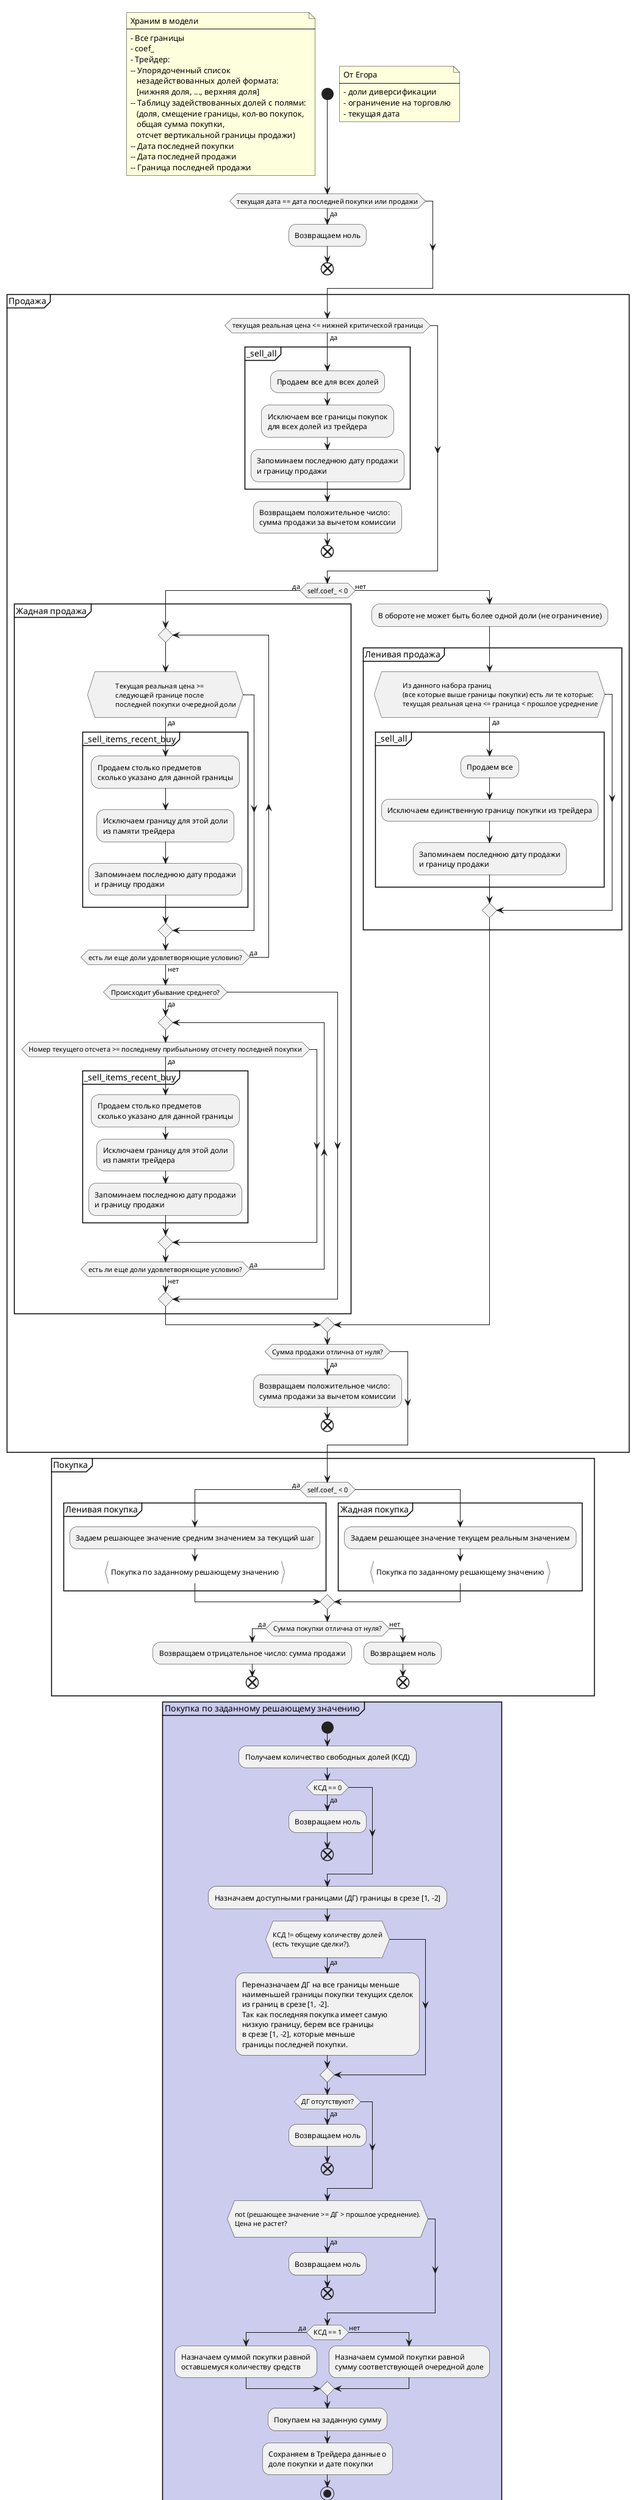 @startuml

start

note left
    Храним в модели
    ----
    - Все границы
    - coef_
    - Трейдер:
    -- Упорядоченный список
       незадействованных долей формата:
       [нижняя доля, ..., верхняя доля]
    -- Таблицу задействованных долей с полями:
       (доля, смещение границы, кол-во покупок,
       общая сумма покупки,
       отсчет вертикальной границы продажи)
    -- Дата последней покупки
    -- Дата последней продажи
    -- Граница последней продажи
end note

note right
    От Егора
    ----
    - доли диверсификации
    - ограничение на торговлю
    - текущая дата
end note

if (текущая дата == дата последней покупки или продажи) then (да)
    :Возвращаем ноль;
    end
endif

partition Продажа {
    if (текущая реальная цена <= нижней критической границы) then (да)
        partition _sell_all {
            :Продаем все для всех долей;
            :Исключаем все границы покупок
            для всех долей из трейдера;
            :Запоминаем последнюю дату продажи
            и границу продажи;
        }
        :Возвращаем положительное число:
        сумма продажи за вычетом комиссии;
        end
    endif

    if (self.coef_ < 0) then (да)
        partition "Жадная продажа" {
            repeat
            if (
            Текущая реальная цена >=
            следующей границе после
            последней покупки очередной доли
            ) then (да)
                partition _sell_items_recent_buy {
                    :Продаем столько предметов
                    сколько указано для данной границы;
                    :Исключаем границу для этой доли
                    из памяти трейдера;
                    :Запоминаем последнюю дату продажи
                    и границу продажи;
                }
            endif
            repeat while (есть ли еще доли удовлетворяющие условию?) is (да) not (нет)

            if (Происходит убывание среднего?) then (да)
                repeat
                if (Номер текущего отсчета >= последнему прибыльному отсчету последней покупки) then (да)
                    partition _sell_items_recent_buy {
                        :Продаем столько предметов
                        сколько указано для данной границы;
                        :Исключаем границу для этой доли
                        из памяти трейдера;
                        :Запоминаем последнюю дату продажи
                        и границу продажи;
                    }
                endif
                repeat while (есть ли еще доли удовлетворяющие условию?) is (да) not (нет)
            endif
        }
    else (нет)
        :В обороте не может быть более одной доли (не ограничение);
        partition "Ленивая продажа" {
            if (
            Из данного набора границ
            (все которые выше границы покупки) есть ли те которые:
            текущая реальная цена <= граница < прошлое усреднение
            ) then (да)
                partition _sell_all {
                    :Продаем все;
                    :Исключаем единственную границу покупки из трейдера;
                    :Запоминаем последнюю дату продажи
                    и границу продажи;
                }
            endif
        }
    endif

    if (Сумма продажи отлична от нуля?) then (да)
        :Возвращаем положительное число:
        сумма продажи за вычетом комиссии;
        end
    endif
}

partition Покупка {
if (self.coef_ < 0) then (да)
partition "Ленивая покупка"{
:Задаем решающее значение средним значением за текущий шаг;
:Покупка по заданному решающему значению}
}
else
partition "Жадная покупка"{
:Задаем решающее значение текущем реальным значением;
:Покупка по заданному решающему значению}
}
endif

if (Сумма покупки отлична от нуля?) then (да)
:Возвращаем отрицательное число: сумма продажи;
end
else (нет)
:Возвращаем ноль;
end
endif
}

partition "Покупка по заданному решающему значению" #CCCCEE {
start
:Получаем количество свободных долей (КСД);
if (КСД == 0) then (да)
:Возвращаем ноль;
end
endif
:Назначаем доступными границами (ДГ) границы в срезе [1, -2];
if (
КСД != общему количеству долей
(есть текущие сделки?).
) then (да)
:Переназначаем ДГ на все границы меньше
наименьшей границы покупки текущих сделок
из границ в срезе [1, -2].
Так как последняя покупка имеет самую
низкую границу, берем все границы
в срезе [1, -2], которые меньше
границы последней покупки.;
endif
if (ДГ отсутствуют?) then (да)
:Возвращаем ноль;
end
endif
if (
not (решающее значение >= ДГ > прошлое усреднение).
Цена не растет?
) then (да)
:Возвращаем ноль;
end
endif
if (КСД == 1) then (да)
:Назначаем суммой покупки равной
оставшемуся количеству средств;
else (нет)
:Назначаем суммой покупки равной
сумму соответствующей очередной доле;
endif
:Покупаем на заданную сумму;
:Сохраняем в Трейдера данные о
доле покупки и дате покупки;
stop
}

@enduml
